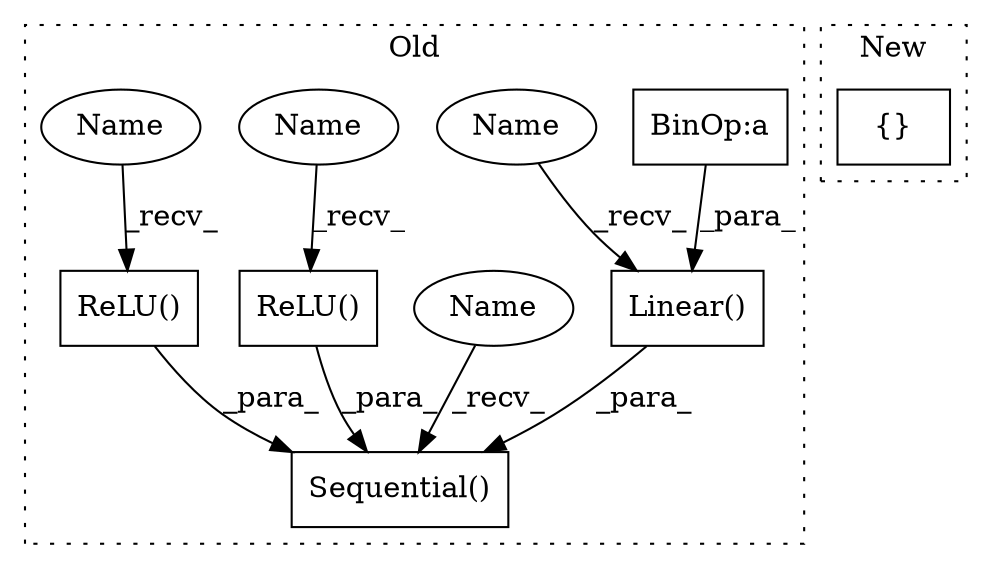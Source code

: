 digraph G {
subgraph cluster0 {
1 [label="ReLU()" a="75" s="3770" l="9" shape="box"];
3 [label="Sequential()" a="75" s="3629,3822" l="27,10" shape="box"];
4 [label="ReLU()" a="75" s="3702" l="9" shape="box"];
5 [label="Linear()" a="75" s="3656,3687" l="10,1" shape="box"];
6 [label="BinOp:a" a="82" s="3679" l="3" shape="box"];
7 [label="Name" a="87" s="3656" l="2" shape="ellipse"];
8 [label="Name" a="87" s="3629" l="2" shape="ellipse"];
9 [label="Name" a="87" s="3770" l="2" shape="ellipse"];
10 [label="Name" a="87" s="3702" l="2" shape="ellipse"];
label = "Old";
style="dotted";
}
subgraph cluster1 {
2 [label="{}" a="59" s="4119,4159" l="1,0" shape="box"];
label = "New";
style="dotted";
}
1 -> 3 [label="_para_"];
4 -> 3 [label="_para_"];
5 -> 3 [label="_para_"];
6 -> 5 [label="_para_"];
7 -> 5 [label="_recv_"];
8 -> 3 [label="_recv_"];
9 -> 1 [label="_recv_"];
10 -> 4 [label="_recv_"];
}